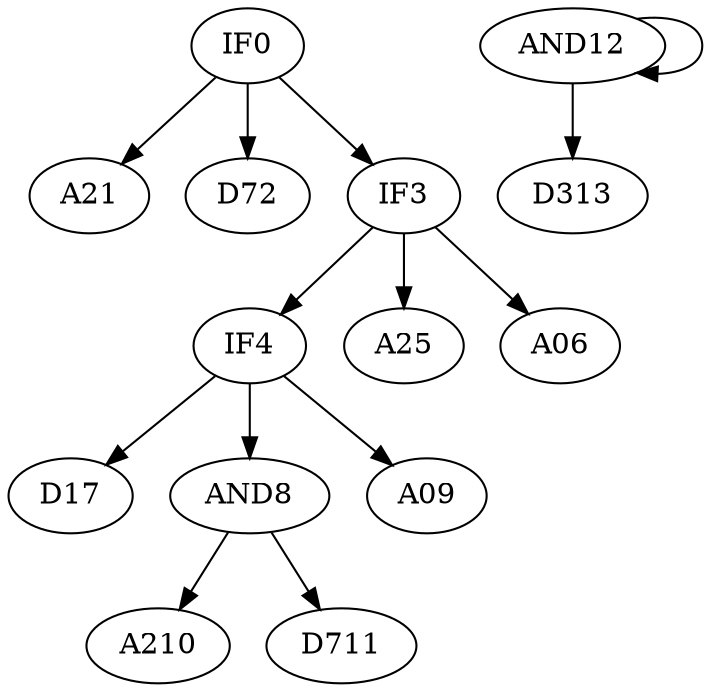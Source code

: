 digraph T {
	IF0 -> A21;
	IF0 -> D72;
	IF0 -> IF3;
	IF3 -> IF4;
	IF3 -> A25;
	IF3 -> A06;
	IF4 -> D17;
	IF4 -> AND8;
	IF4 -> A09;
	AND8 -> A210;
	AND8 -> D711;
	AND12 -> AND12;
	AND12 -> D313;
}
